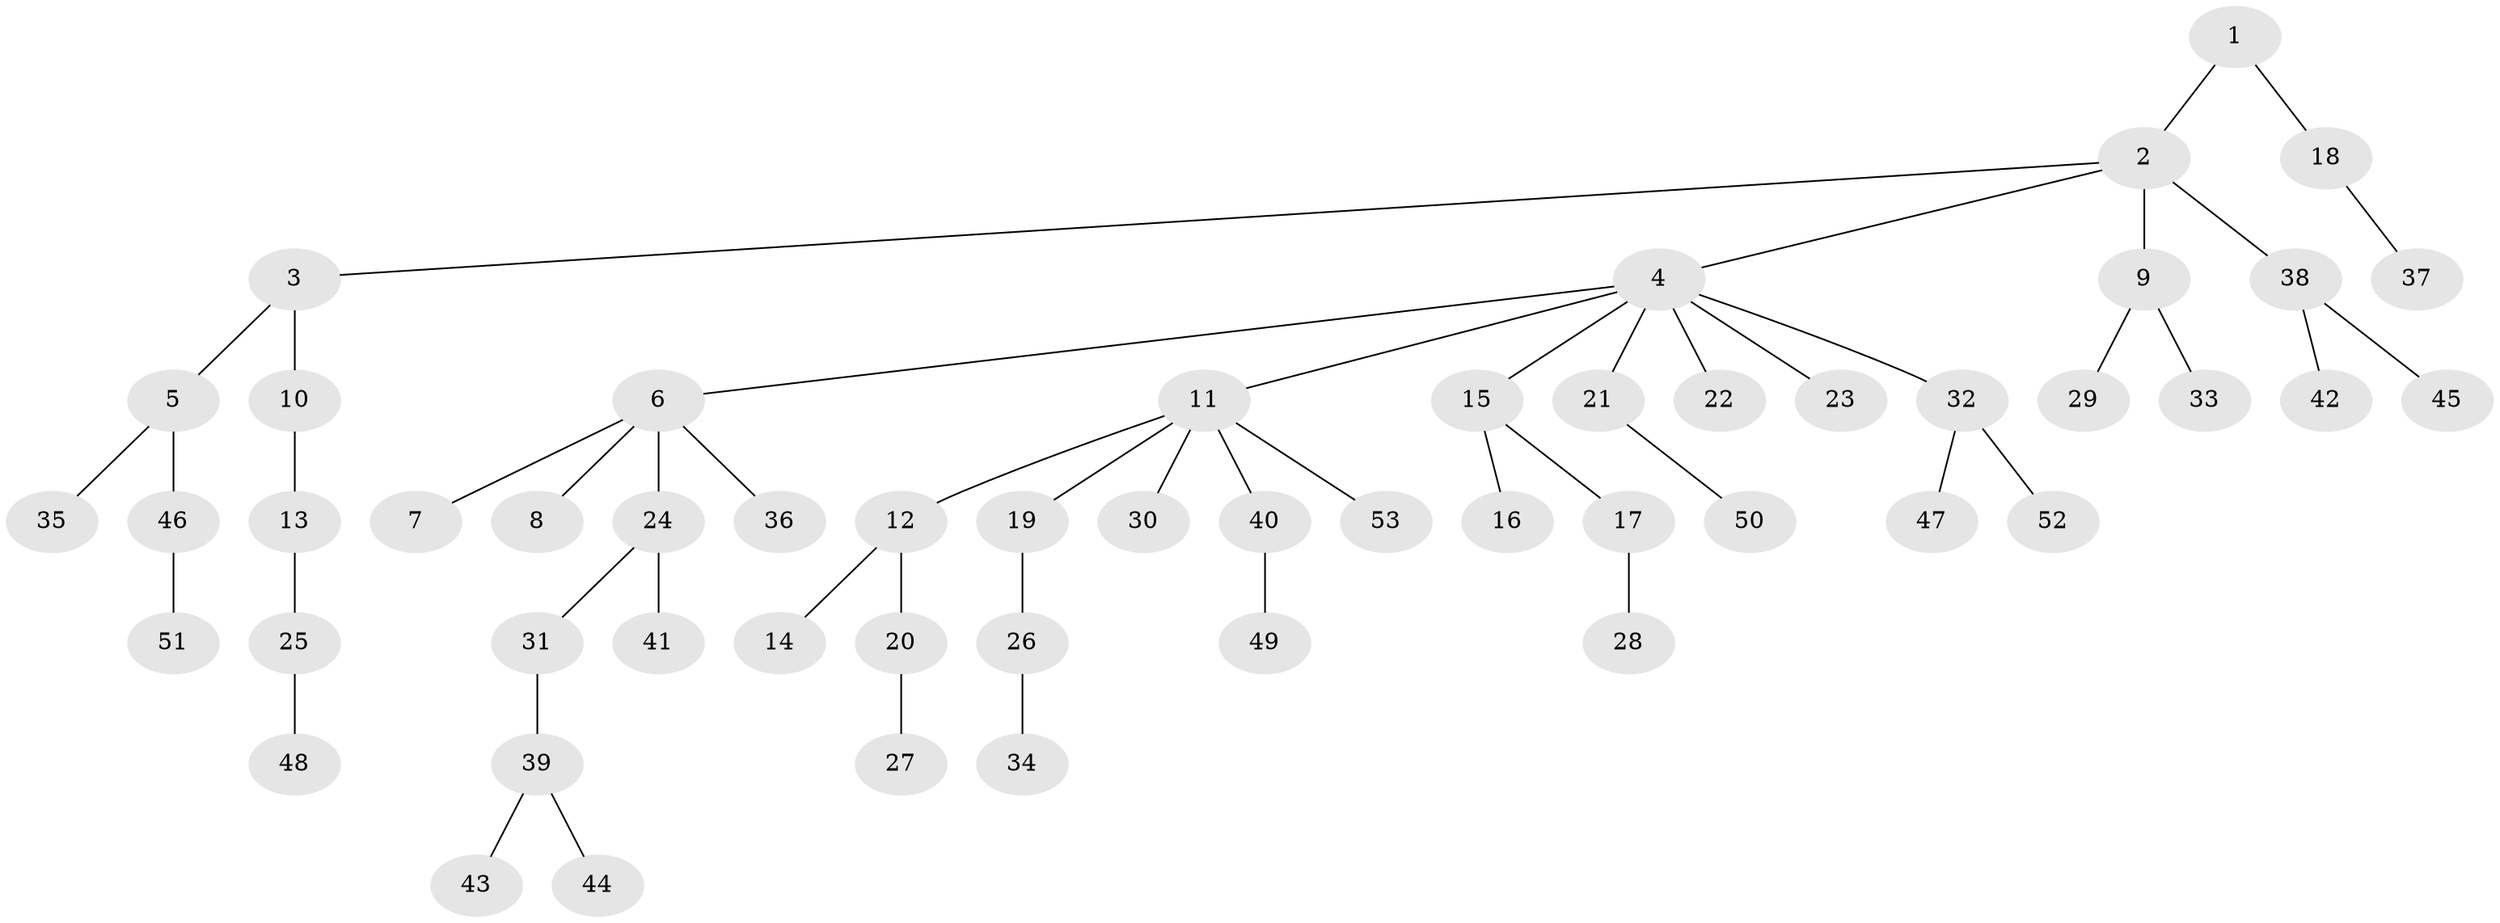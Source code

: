 // coarse degree distribution, {2: 0.23529411764705882, 6: 0.029411764705882353, 3: 0.08823529411764706, 7: 0.029411764705882353, 4: 0.029411764705882353, 1: 0.5588235294117647, 5: 0.029411764705882353}
// Generated by graph-tools (version 1.1) at 2025/24/03/03/25 07:24:07]
// undirected, 53 vertices, 52 edges
graph export_dot {
graph [start="1"]
  node [color=gray90,style=filled];
  1;
  2;
  3;
  4;
  5;
  6;
  7;
  8;
  9;
  10;
  11;
  12;
  13;
  14;
  15;
  16;
  17;
  18;
  19;
  20;
  21;
  22;
  23;
  24;
  25;
  26;
  27;
  28;
  29;
  30;
  31;
  32;
  33;
  34;
  35;
  36;
  37;
  38;
  39;
  40;
  41;
  42;
  43;
  44;
  45;
  46;
  47;
  48;
  49;
  50;
  51;
  52;
  53;
  1 -- 2;
  1 -- 18;
  2 -- 3;
  2 -- 4;
  2 -- 9;
  2 -- 38;
  3 -- 5;
  3 -- 10;
  4 -- 6;
  4 -- 11;
  4 -- 15;
  4 -- 21;
  4 -- 22;
  4 -- 23;
  4 -- 32;
  5 -- 35;
  5 -- 46;
  6 -- 7;
  6 -- 8;
  6 -- 24;
  6 -- 36;
  9 -- 29;
  9 -- 33;
  10 -- 13;
  11 -- 12;
  11 -- 19;
  11 -- 30;
  11 -- 40;
  11 -- 53;
  12 -- 14;
  12 -- 20;
  13 -- 25;
  15 -- 16;
  15 -- 17;
  17 -- 28;
  18 -- 37;
  19 -- 26;
  20 -- 27;
  21 -- 50;
  24 -- 31;
  24 -- 41;
  25 -- 48;
  26 -- 34;
  31 -- 39;
  32 -- 47;
  32 -- 52;
  38 -- 42;
  38 -- 45;
  39 -- 43;
  39 -- 44;
  40 -- 49;
  46 -- 51;
}
